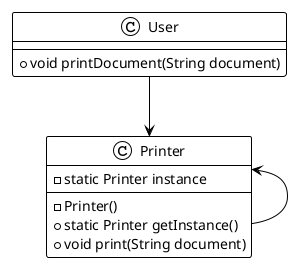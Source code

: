 @startuml
!theme plain
class Printer {
    - static Printer instance
    - Printer()
    + static Printer getInstance()
    + void print(String document)
}

class User {
    + void printDocument(String document)
}

User -down-> Printer
Printer -up-> Printer
@enduml
